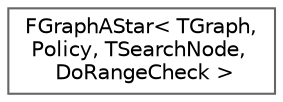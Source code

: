 digraph "Graphical Class Hierarchy"
{
 // INTERACTIVE_SVG=YES
 // LATEX_PDF_SIZE
  bgcolor="transparent";
  edge [fontname=Helvetica,fontsize=10,labelfontname=Helvetica,labelfontsize=10];
  node [fontname=Helvetica,fontsize=10,shape=box,height=0.2,width=0.4];
  rankdir="LR";
  Node0 [id="Node000000",label="FGraphAStar\< TGraph,\l Policy, TSearchNode,\l DoRangeCheck \>",height=0.2,width=0.4,color="grey40", fillcolor="white", style="filled",URL="$db/df6/structFGraphAStar.html",tooltip="Generic graph A* implementation."];
}
